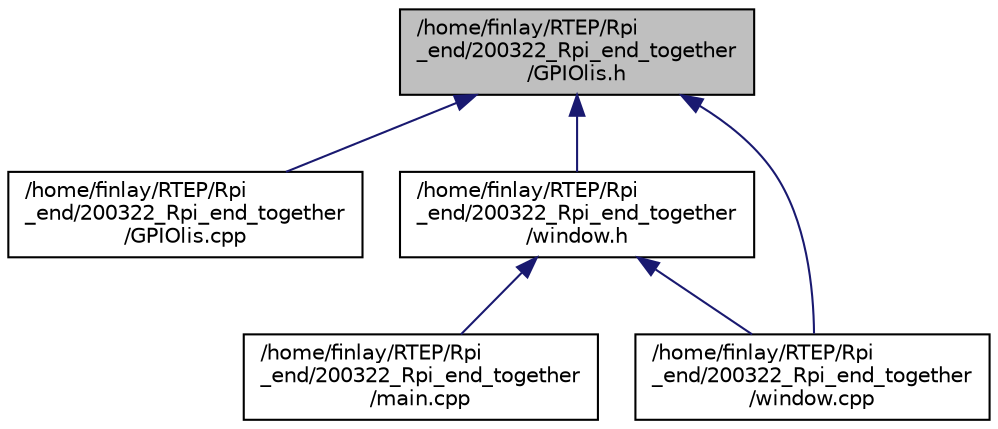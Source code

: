 digraph "/home/finlay/RTEP/Rpi_end/200322_Rpi_end_together/GPIOlis.h"
{
 // LATEX_PDF_SIZE
  edge [fontname="Helvetica",fontsize="10",labelfontname="Helvetica",labelfontsize="10"];
  node [fontname="Helvetica",fontsize="10",shape=record];
  Node1 [label="/home/finlay/RTEP/Rpi\l_end/200322_Rpi_end_together\l/GPIOlis.h",height=0.2,width=0.4,color="black", fillcolor="grey75", style="filled", fontcolor="black",tooltip=" "];
  Node1 -> Node2 [dir="back",color="midnightblue",fontsize="10",style="solid"];
  Node2 [label="/home/finlay/RTEP/Rpi\l_end/200322_Rpi_end_together\l/GPIOlis.cpp",height=0.2,width=0.4,color="black", fillcolor="white", style="filled",URL="$200322___rpi__end__together_2_g_p_i_olis_8cpp.html",tooltip=" "];
  Node1 -> Node3 [dir="back",color="midnightblue",fontsize="10",style="solid"];
  Node3 [label="/home/finlay/RTEP/Rpi\l_end/200322_Rpi_end_together\l/window.h",height=0.2,width=0.4,color="black", fillcolor="white", style="filled",URL="$200322___rpi__end__together_2window_8h.html",tooltip=" "];
  Node3 -> Node4 [dir="back",color="midnightblue",fontsize="10",style="solid"];
  Node4 [label="/home/finlay/RTEP/Rpi\l_end/200322_Rpi_end_together\l/main.cpp",height=0.2,width=0.4,color="black", fillcolor="white", style="filled",URL="$200322___rpi__end__together_2main_8cpp.html",tooltip=" "];
  Node3 -> Node5 [dir="back",color="midnightblue",fontsize="10",style="solid"];
  Node5 [label="/home/finlay/RTEP/Rpi\l_end/200322_Rpi_end_together\l/window.cpp",height=0.2,width=0.4,color="black", fillcolor="white", style="filled",URL="$200322___rpi__end__together_2window_8cpp.html",tooltip=" "];
  Node1 -> Node5 [dir="back",color="midnightblue",fontsize="10",style="solid"];
}
